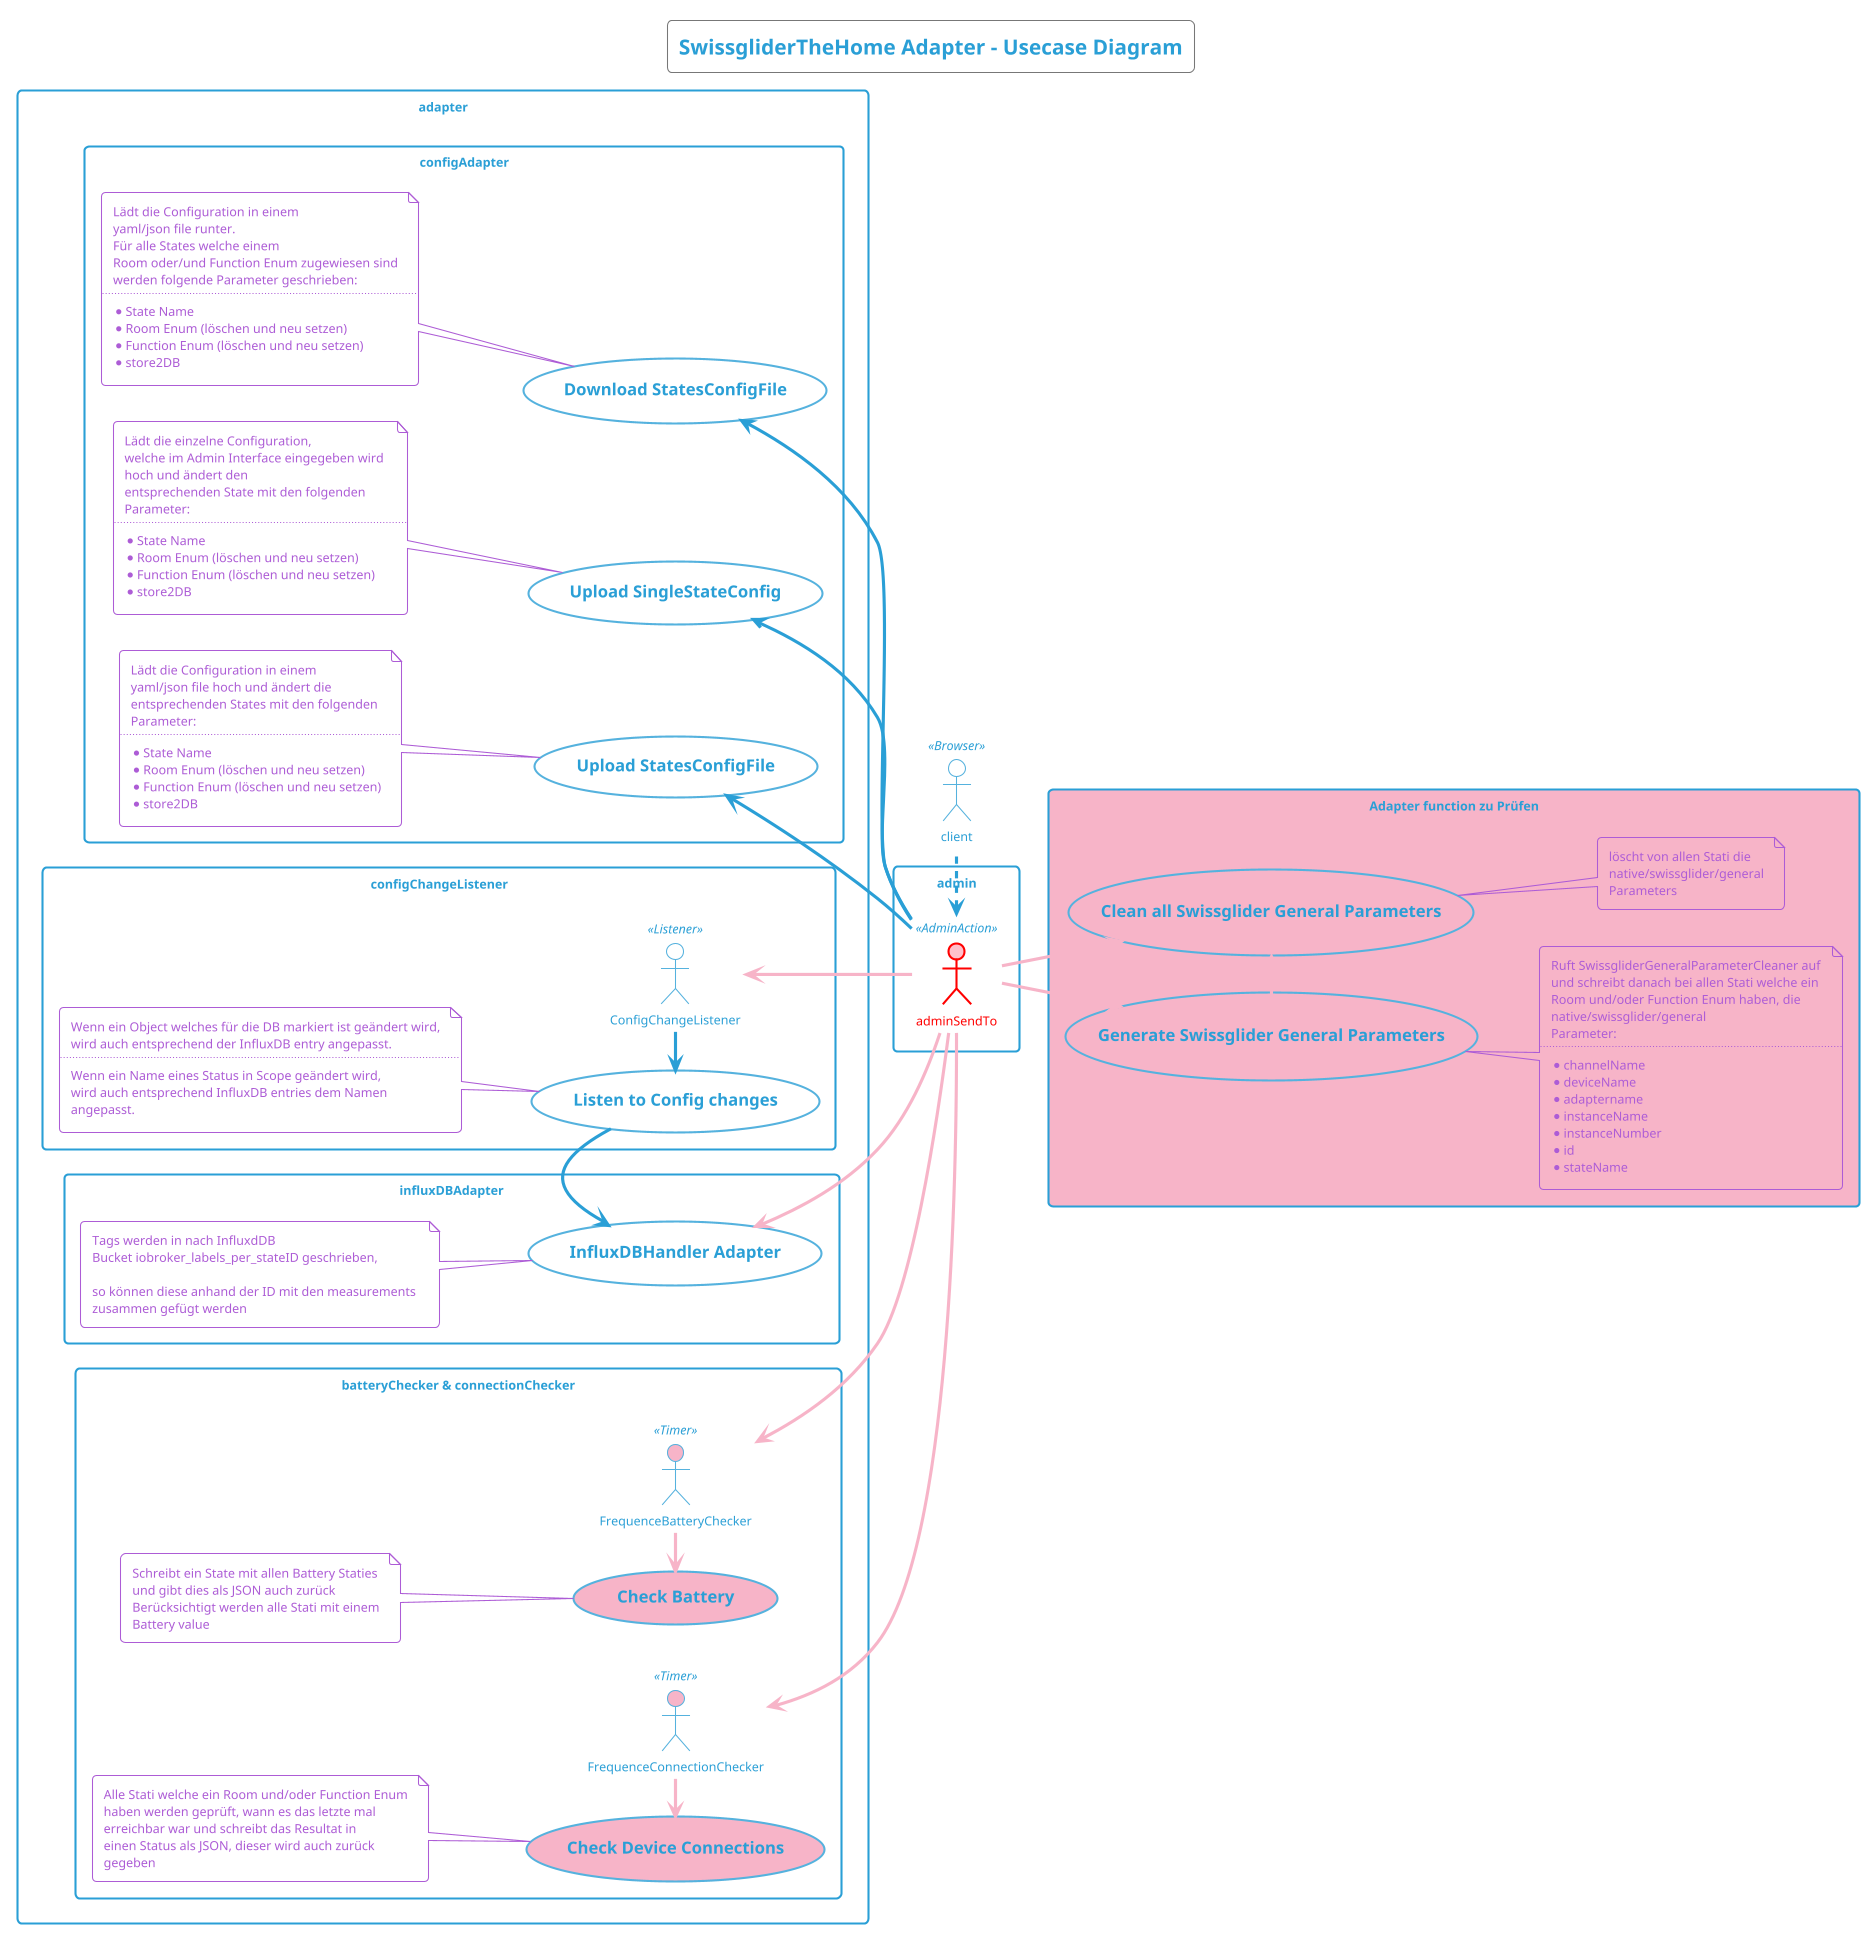 @startuml
!theme cyborg-outline

title
    SwissgliderTheHome Adapter - Usecase Diagram
end title

actor client << Browser >>
rectangle admin {
    actor adminSendTo << AdminAction >> #pink;line:red;line.bold;text:red
}

rectangle adapter {
    rectangle "configAdapter" {
        usecase ConfigDownloader as "=Download StatesConfigFile"
            note top
                Lädt die Configuration in einem 
                yaml/json file runter. 
                Für alle States welche einem 
                Room oder/und Function Enum zugewiesen sind
                werden folgende Parameter geschrieben:
                ..
                * State Name
                * Room Enum (löschen und neu setzen)
                * Function Enum (löschen und neu setzen)
                * store2DB
            end note
        usecase SingleUploader as "=Upload SingleStateConfig"
            note top
                Lädt die einzelne Configuration, 
                welche im Admin Interface eingegeben wird 
                hoch und ändert den
                entsprechenden State mit den folgenden
                Parameter:
                ..
                * State Name
                * Room Enum (löschen und neu setzen)
                * Function Enum (löschen und neu setzen)
                * store2DB
            end note
        usecase ConfigUploader as "=Upload StatesConfigFile"
            note top
                Lädt die Configuration in einem 
                yaml/json file hoch und ändert die
                entsprechenden States mit den folgenden
                Parameter:
                ..
                * State Name
                * Room Enum (löschen und neu setzen)
                * Function Enum (löschen und neu setzen)
                * store2DB
            end note
    }

    rectangle "configChangeListener" {
        actor ConfigChangeListener << Listener >>
        usecase ConfigChangePreWorker as "=Listen to Config changes"
            note top
                Wenn ein Object welches für die DB markiert ist geändert wird,
                wird auch entsprechend der InfluxDB entry angepasst.
                ..
                Wenn ein Name eines Status in Scope geändert wird, 
                wird auch entsprechend InfluxDB entries dem Namen
                angepasst.
            end note
    }

    rectangle "influxDBAdapter" {
        usecase InfluxDBConverter as "=InfluxDBHandler Adapter"
            note top
                Tags werden in nach InfluxdDB 
                Bucket iobroker_labels_per_stateID geschrieben,

                so können diese anhand der ID mit den measurements 
                zusammen gefügt werden
            end note
    }

    rectangle "batteryChecker & connectionChecker" {
        actor FrequenceBatteryChecker << Timer >> #F7B4C8
        actor FrequenceConnectionChecker << Timer >> #F7B4C8
        usecase BatteryChecker as "=Check Battery" #F7B4C8
            note top
                Schreibt ein State mit allen Battery Staties
                und gibt dies als JSON auch zurück
                Berücksichtigt werden alle Stati mit einem
                Battery value
            end note
        usecase ConnectionChecker as "=Check Device Connections" #F7B4C8
            note top 
                Alle Stati welche ein Room und/oder Function Enum
                haben werden geprüft, wann es das letzte mal
                erreichbar war und schreibt das Resultat in
                einen Status als JSON, dieser wird auch zurück
                gegeben
            end note
    }
}
rectangle adapter1 as "Adapter function zu Prüfen" #F7B4C8 {
    usecase SwissgliderGeneralParameterGenerator as "=Generate Swissglider General Parameters"
        note bottom
            Ruft SwissgliderGeneralParameterCleaner auf
            und schreibt danach bei allen Stati welche ein 
            Room und/oder Function Enum haben, die
            native/swissglider/general
            Parameter:
            ..
            * channelName
            * deviceName
            * adaptername
            * instanceName
            * instanceNumber
            * id
            * stateName
        end note
    usecase SwissgliderGeneralParameterCleaner as "=Clean all Swissglider General Parameters"
        note bottom
            löscht von allen Stati die 
            native/swissglider/general
            Parameters
        end note
}

left to right direction
client -left..> adminSendTo
adminSendTo -up-> ConfigUploader
adminSendTo -up-> SingleUploader
adminSendTo -up-> ConfigDownloader
adminSendTo -up-> ConfigChangeListener  #F7B4C8
adminSendTo -up-> FrequenceBatteryChecker  #F7B4C8
adminSendTo -up-> FrequenceConnectionChecker  #F7B4C8
adminSendTo -up-> InfluxDBConverter  #F7B4C8
adminSendTo -down-> SwissgliderGeneralParameterGenerator  #F7B4C8
adminSendTo -down-> SwissgliderGeneralParameterCleaner  #F7B4C8
SwissgliderGeneralParameterGenerator -> SwissgliderGeneralParameterCleaner  #F7B4C8

FrequenceBatteryChecker -left-> BatteryChecker  #F7B4C8
FrequenceConnectionChecker -left-> ConnectionChecker  #F7B4C8
ConfigChangeListener -left-> ConfigChangePreWorker

ConfigChangePreWorker -> InfluxDBConverter

@enduml